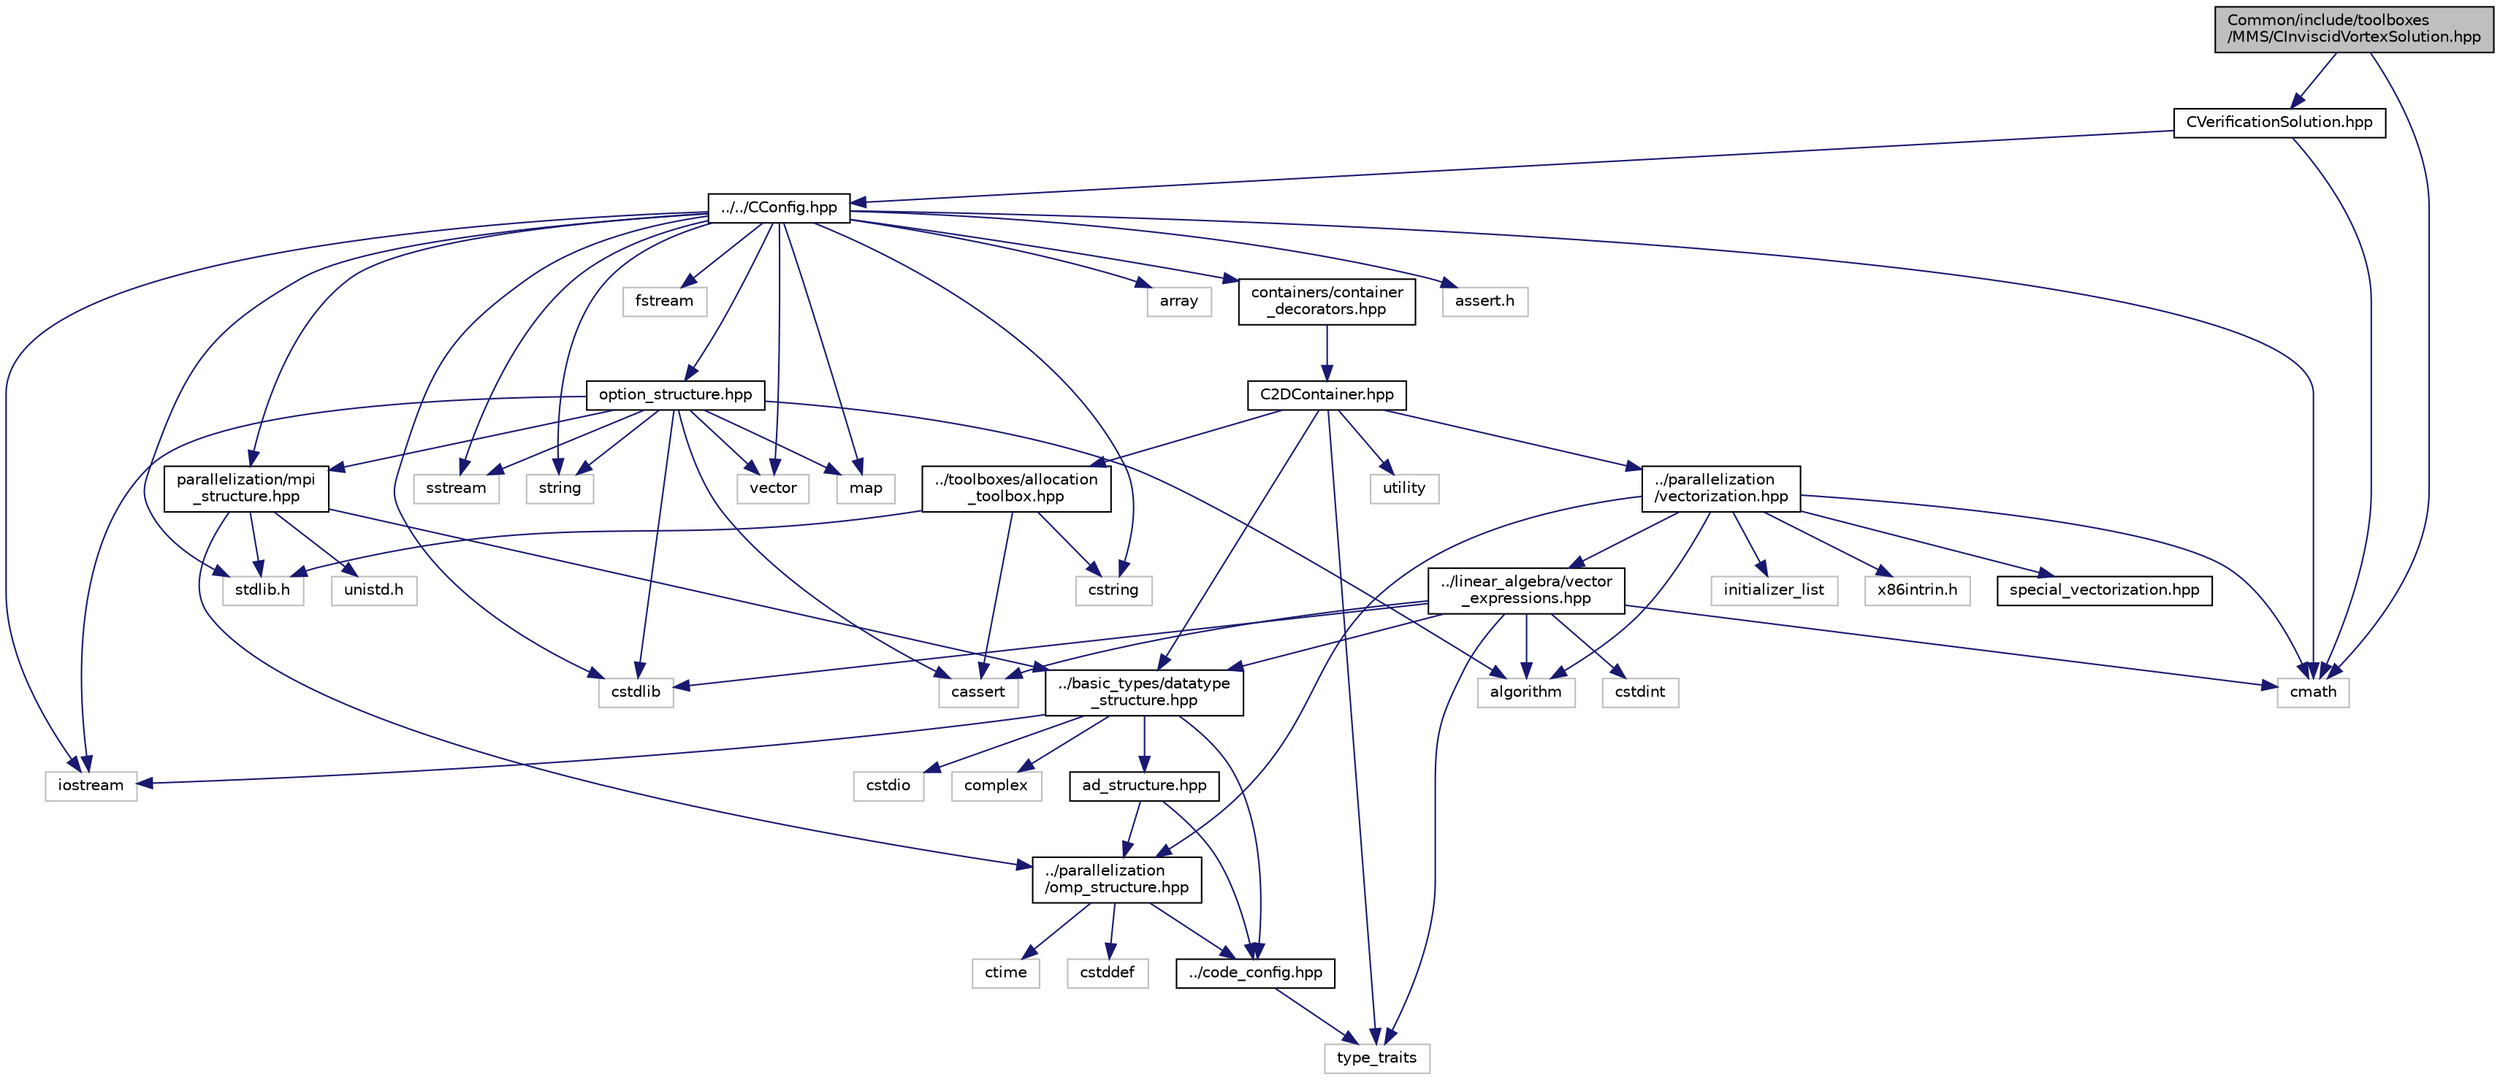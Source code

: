 digraph "Common/include/toolboxes/MMS/CInviscidVortexSolution.hpp"
{
 // LATEX_PDF_SIZE
  edge [fontname="Helvetica",fontsize="10",labelfontname="Helvetica",labelfontsize="10"];
  node [fontname="Helvetica",fontsize="10",shape=record];
  Node1 [label="Common/include/toolboxes\l/MMS/CInviscidVortexSolution.hpp",height=0.2,width=0.4,color="black", fillcolor="grey75", style="filled", fontcolor="black",tooltip="Header file for the class CInviscidVortexSolution. The implementations are in the CInviscidVortexSolu..."];
  Node1 -> Node2 [color="midnightblue",fontsize="10",style="solid",fontname="Helvetica"];
  Node2 [label="cmath",height=0.2,width=0.4,color="grey75", fillcolor="white", style="filled",tooltip=" "];
  Node1 -> Node3 [color="midnightblue",fontsize="10",style="solid",fontname="Helvetica"];
  Node3 [label="CVerificationSolution.hpp",height=0.2,width=0.4,color="black", fillcolor="white", style="filled",URL="$CVerificationSolution_8hpp.html",tooltip="Header file for the base class CVerificationSolution. The implementations are in the CVerificationSol..."];
  Node3 -> Node2 [color="midnightblue",fontsize="10",style="solid",fontname="Helvetica"];
  Node3 -> Node4 [color="midnightblue",fontsize="10",style="solid",fontname="Helvetica"];
  Node4 [label="../../CConfig.hpp",height=0.2,width=0.4,color="black", fillcolor="white", style="filled",URL="$CConfig_8hpp.html",tooltip="All the information about the definition of the physical problem. The subroutines and functions are i..."];
  Node4 -> Node5 [color="midnightblue",fontsize="10",style="solid",fontname="Helvetica"];
  Node5 [label="parallelization/mpi\l_structure.hpp",height=0.2,width=0.4,color="black", fillcolor="white", style="filled",URL="$mpi__structure_8hpp.html",tooltip="Headers of the mpi interface for generalized datatypes. The subroutines and functions are in the mpi_..."];
  Node5 -> Node6 [color="midnightblue",fontsize="10",style="solid",fontname="Helvetica"];
  Node6 [label="stdlib.h",height=0.2,width=0.4,color="grey75", fillcolor="white", style="filled",tooltip=" "];
  Node5 -> Node7 [color="midnightblue",fontsize="10",style="solid",fontname="Helvetica"];
  Node7 [label="../basic_types/datatype\l_structure.hpp",height=0.2,width=0.4,color="black", fillcolor="white", style="filled",URL="$datatype__structure_8hpp.html",tooltip="Headers for generalized datatypes, defines an interface for AD types."];
  Node7 -> Node8 [color="midnightblue",fontsize="10",style="solid",fontname="Helvetica"];
  Node8 [label="iostream",height=0.2,width=0.4,color="grey75", fillcolor="white", style="filled",tooltip=" "];
  Node7 -> Node9 [color="midnightblue",fontsize="10",style="solid",fontname="Helvetica"];
  Node9 [label="complex",height=0.2,width=0.4,color="grey75", fillcolor="white", style="filled",tooltip=" "];
  Node7 -> Node10 [color="midnightblue",fontsize="10",style="solid",fontname="Helvetica"];
  Node10 [label="cstdio",height=0.2,width=0.4,color="grey75", fillcolor="white", style="filled",tooltip=" "];
  Node7 -> Node11 [color="midnightblue",fontsize="10",style="solid",fontname="Helvetica"];
  Node11 [label="../code_config.hpp",height=0.2,width=0.4,color="black", fillcolor="white", style="filled",URL="$code__config_8hpp.html",tooltip="Header file for collecting common macros, definitions and type configurations."];
  Node11 -> Node12 [color="midnightblue",fontsize="10",style="solid",fontname="Helvetica"];
  Node12 [label="type_traits",height=0.2,width=0.4,color="grey75", fillcolor="white", style="filled",tooltip=" "];
  Node7 -> Node13 [color="midnightblue",fontsize="10",style="solid",fontname="Helvetica"];
  Node13 [label="ad_structure.hpp",height=0.2,width=0.4,color="black", fillcolor="white", style="filled",URL="$ad__structure_8hpp.html",tooltip="Main routines for the algorithmic differentiation (AD) structure."];
  Node13 -> Node11 [color="midnightblue",fontsize="10",style="solid",fontname="Helvetica"];
  Node13 -> Node14 [color="midnightblue",fontsize="10",style="solid",fontname="Helvetica"];
  Node14 [label="../parallelization\l/omp_structure.hpp",height=0.2,width=0.4,color="black", fillcolor="white", style="filled",URL="$omp__structure_8hpp.html",tooltip="OpenMP interface header, provides compatibility functions if the code is built without OpenMP support..."];
  Node14 -> Node15 [color="midnightblue",fontsize="10",style="solid",fontname="Helvetica"];
  Node15 [label="cstddef",height=0.2,width=0.4,color="grey75", fillcolor="white", style="filled",tooltip=" "];
  Node14 -> Node11 [color="midnightblue",fontsize="10",style="solid",fontname="Helvetica"];
  Node14 -> Node16 [color="midnightblue",fontsize="10",style="solid",fontname="Helvetica"];
  Node16 [label="ctime",height=0.2,width=0.4,color="grey75", fillcolor="white", style="filled",tooltip=" "];
  Node5 -> Node17 [color="midnightblue",fontsize="10",style="solid",fontname="Helvetica"];
  Node17 [label="unistd.h",height=0.2,width=0.4,color="grey75", fillcolor="white", style="filled",tooltip=" "];
  Node5 -> Node14 [color="midnightblue",fontsize="10",style="solid",fontname="Helvetica"];
  Node4 -> Node8 [color="midnightblue",fontsize="10",style="solid",fontname="Helvetica"];
  Node4 -> Node18 [color="midnightblue",fontsize="10",style="solid",fontname="Helvetica"];
  Node18 [label="cstdlib",height=0.2,width=0.4,color="grey75", fillcolor="white", style="filled",tooltip=" "];
  Node4 -> Node19 [color="midnightblue",fontsize="10",style="solid",fontname="Helvetica"];
  Node19 [label="fstream",height=0.2,width=0.4,color="grey75", fillcolor="white", style="filled",tooltip=" "];
  Node4 -> Node20 [color="midnightblue",fontsize="10",style="solid",fontname="Helvetica"];
  Node20 [label="sstream",height=0.2,width=0.4,color="grey75", fillcolor="white", style="filled",tooltip=" "];
  Node4 -> Node21 [color="midnightblue",fontsize="10",style="solid",fontname="Helvetica"];
  Node21 [label="string",height=0.2,width=0.4,color="grey75", fillcolor="white", style="filled",tooltip=" "];
  Node4 -> Node22 [color="midnightblue",fontsize="10",style="solid",fontname="Helvetica"];
  Node22 [label="cstring",height=0.2,width=0.4,color="grey75", fillcolor="white", style="filled",tooltip=" "];
  Node4 -> Node23 [color="midnightblue",fontsize="10",style="solid",fontname="Helvetica"];
  Node23 [label="vector",height=0.2,width=0.4,color="grey75", fillcolor="white", style="filled",tooltip=" "];
  Node4 -> Node24 [color="midnightblue",fontsize="10",style="solid",fontname="Helvetica"];
  Node24 [label="array",height=0.2,width=0.4,color="grey75", fillcolor="white", style="filled",tooltip=" "];
  Node4 -> Node6 [color="midnightblue",fontsize="10",style="solid",fontname="Helvetica"];
  Node4 -> Node2 [color="midnightblue",fontsize="10",style="solid",fontname="Helvetica"];
  Node4 -> Node25 [color="midnightblue",fontsize="10",style="solid",fontname="Helvetica"];
  Node25 [label="map",height=0.2,width=0.4,color="grey75", fillcolor="white", style="filled",tooltip=" "];
  Node4 -> Node26 [color="midnightblue",fontsize="10",style="solid",fontname="Helvetica"];
  Node26 [label="assert.h",height=0.2,width=0.4,color="grey75", fillcolor="white", style="filled",tooltip=" "];
  Node4 -> Node27 [color="midnightblue",fontsize="10",style="solid",fontname="Helvetica"];
  Node27 [label="option_structure.hpp",height=0.2,width=0.4,color="black", fillcolor="white", style="filled",URL="$option__structure_8hpp.html",tooltip="Defines classes for referencing options for easy input in CConfig."];
  Node27 -> Node5 [color="midnightblue",fontsize="10",style="solid",fontname="Helvetica"];
  Node27 -> Node8 [color="midnightblue",fontsize="10",style="solid",fontname="Helvetica"];
  Node27 -> Node20 [color="midnightblue",fontsize="10",style="solid",fontname="Helvetica"];
  Node27 -> Node21 [color="midnightblue",fontsize="10",style="solid",fontname="Helvetica"];
  Node27 -> Node23 [color="midnightblue",fontsize="10",style="solid",fontname="Helvetica"];
  Node27 -> Node25 [color="midnightblue",fontsize="10",style="solid",fontname="Helvetica"];
  Node27 -> Node18 [color="midnightblue",fontsize="10",style="solid",fontname="Helvetica"];
  Node27 -> Node28 [color="midnightblue",fontsize="10",style="solid",fontname="Helvetica"];
  Node28 [label="algorithm",height=0.2,width=0.4,color="grey75", fillcolor="white", style="filled",tooltip=" "];
  Node27 -> Node29 [color="midnightblue",fontsize="10",style="solid",fontname="Helvetica"];
  Node29 [label="cassert",height=0.2,width=0.4,color="grey75", fillcolor="white", style="filled",tooltip=" "];
  Node4 -> Node30 [color="midnightblue",fontsize="10",style="solid",fontname="Helvetica"];
  Node30 [label="containers/container\l_decorators.hpp",height=0.2,width=0.4,color="black", fillcolor="white", style="filled",URL="$container__decorators_8hpp.html",tooltip="Collection of small classes that decorate C2DContainer to augment its functionality,..."];
  Node30 -> Node31 [color="midnightblue",fontsize="10",style="solid",fontname="Helvetica"];
  Node31 [label="C2DContainer.hpp",height=0.2,width=0.4,color="black", fillcolor="white", style="filled",URL="$C2DContainer_8hpp.html",tooltip="A templated vector/matrix object."];
  Node31 -> Node32 [color="midnightblue",fontsize="10",style="solid",fontname="Helvetica"];
  Node32 [label="../toolboxes/allocation\l_toolbox.hpp",height=0.2,width=0.4,color="black", fillcolor="white", style="filled",URL="$allocation__toolbox_8hpp.html",tooltip="Helper function and classes for memory allocation. Focus on portability across platforms."];
  Node32 -> Node6 [color="midnightblue",fontsize="10",style="solid",fontname="Helvetica"];
  Node32 -> Node22 [color="midnightblue",fontsize="10",style="solid",fontname="Helvetica"];
  Node32 -> Node29 [color="midnightblue",fontsize="10",style="solid",fontname="Helvetica"];
  Node31 -> Node7 [color="midnightblue",fontsize="10",style="solid",fontname="Helvetica"];
  Node31 -> Node33 [color="midnightblue",fontsize="10",style="solid",fontname="Helvetica"];
  Node33 [label="../parallelization\l/vectorization.hpp",height=0.2,width=0.4,color="black", fillcolor="white", style="filled",URL="$vectorization_8hpp.html",tooltip="Implementation of a portable SIMD type."];
  Node33 -> Node34 [color="midnightblue",fontsize="10",style="solid",fontname="Helvetica"];
  Node34 [label="../linear_algebra/vector\l_expressions.hpp",height=0.2,width=0.4,color="black", fillcolor="white", style="filled",URL="$vector__expressions_8hpp.html",tooltip="Expression templates for vector types with coefficient-wise operations."];
  Node34 -> Node7 [color="midnightblue",fontsize="10",style="solid",fontname="Helvetica"];
  Node34 -> Node12 [color="midnightblue",fontsize="10",style="solid",fontname="Helvetica"];
  Node34 -> Node28 [color="midnightblue",fontsize="10",style="solid",fontname="Helvetica"];
  Node34 -> Node29 [color="midnightblue",fontsize="10",style="solid",fontname="Helvetica"];
  Node34 -> Node18 [color="midnightblue",fontsize="10",style="solid",fontname="Helvetica"];
  Node34 -> Node2 [color="midnightblue",fontsize="10",style="solid",fontname="Helvetica"];
  Node34 -> Node35 [color="midnightblue",fontsize="10",style="solid",fontname="Helvetica"];
  Node35 [label="cstdint",height=0.2,width=0.4,color="grey75", fillcolor="white", style="filled",tooltip=" "];
  Node33 -> Node14 [color="midnightblue",fontsize="10",style="solid",fontname="Helvetica"];
  Node33 -> Node36 [color="midnightblue",fontsize="10",style="solid",fontname="Helvetica"];
  Node36 [label="initializer_list",height=0.2,width=0.4,color="grey75", fillcolor="white", style="filled",tooltip=" "];
  Node33 -> Node28 [color="midnightblue",fontsize="10",style="solid",fontname="Helvetica"];
  Node33 -> Node2 [color="midnightblue",fontsize="10",style="solid",fontname="Helvetica"];
  Node33 -> Node37 [color="midnightblue",fontsize="10",style="solid",fontname="Helvetica"];
  Node37 [label="x86intrin.h",height=0.2,width=0.4,color="grey75", fillcolor="white", style="filled",tooltip=" "];
  Node33 -> Node38 [color="midnightblue",fontsize="10",style="solid",fontname="Helvetica"];
  Node38 [label="special_vectorization.hpp",height=0.2,width=0.4,color="black", fillcolor="white", style="filled",URL="$special__vectorization_8hpp.html",tooltip="Code generator header to create specializations of simd::Array."];
  Node31 -> Node39 [color="midnightblue",fontsize="10",style="solid",fontname="Helvetica"];
  Node39 [label="utility",height=0.2,width=0.4,color="grey75", fillcolor="white", style="filled",tooltip=" "];
  Node31 -> Node12 [color="midnightblue",fontsize="10",style="solid",fontname="Helvetica"];
}
